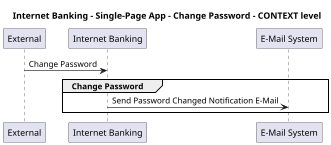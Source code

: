 @startuml
skinparam dpi 60

title Internet Banking - Single-Page App - Change Password - CONTEXT level

participant "External" as C4InterFlow.SoftwareSystems.ExternalSystem
participant "Internet Banking" as BigBankPlc.SoftwareSystems.InternetBanking
participant "E-Mail System" as BigBankPlc.SoftwareSystems.EMailSystem

C4InterFlow.SoftwareSystems.ExternalSystem -> BigBankPlc.SoftwareSystems.InternetBanking : Change Password
group Change Password
BigBankPlc.SoftwareSystems.InternetBanking -> BigBankPlc.SoftwareSystems.EMailSystem : Send Password Changed Notification E-Mail
end


@enduml
